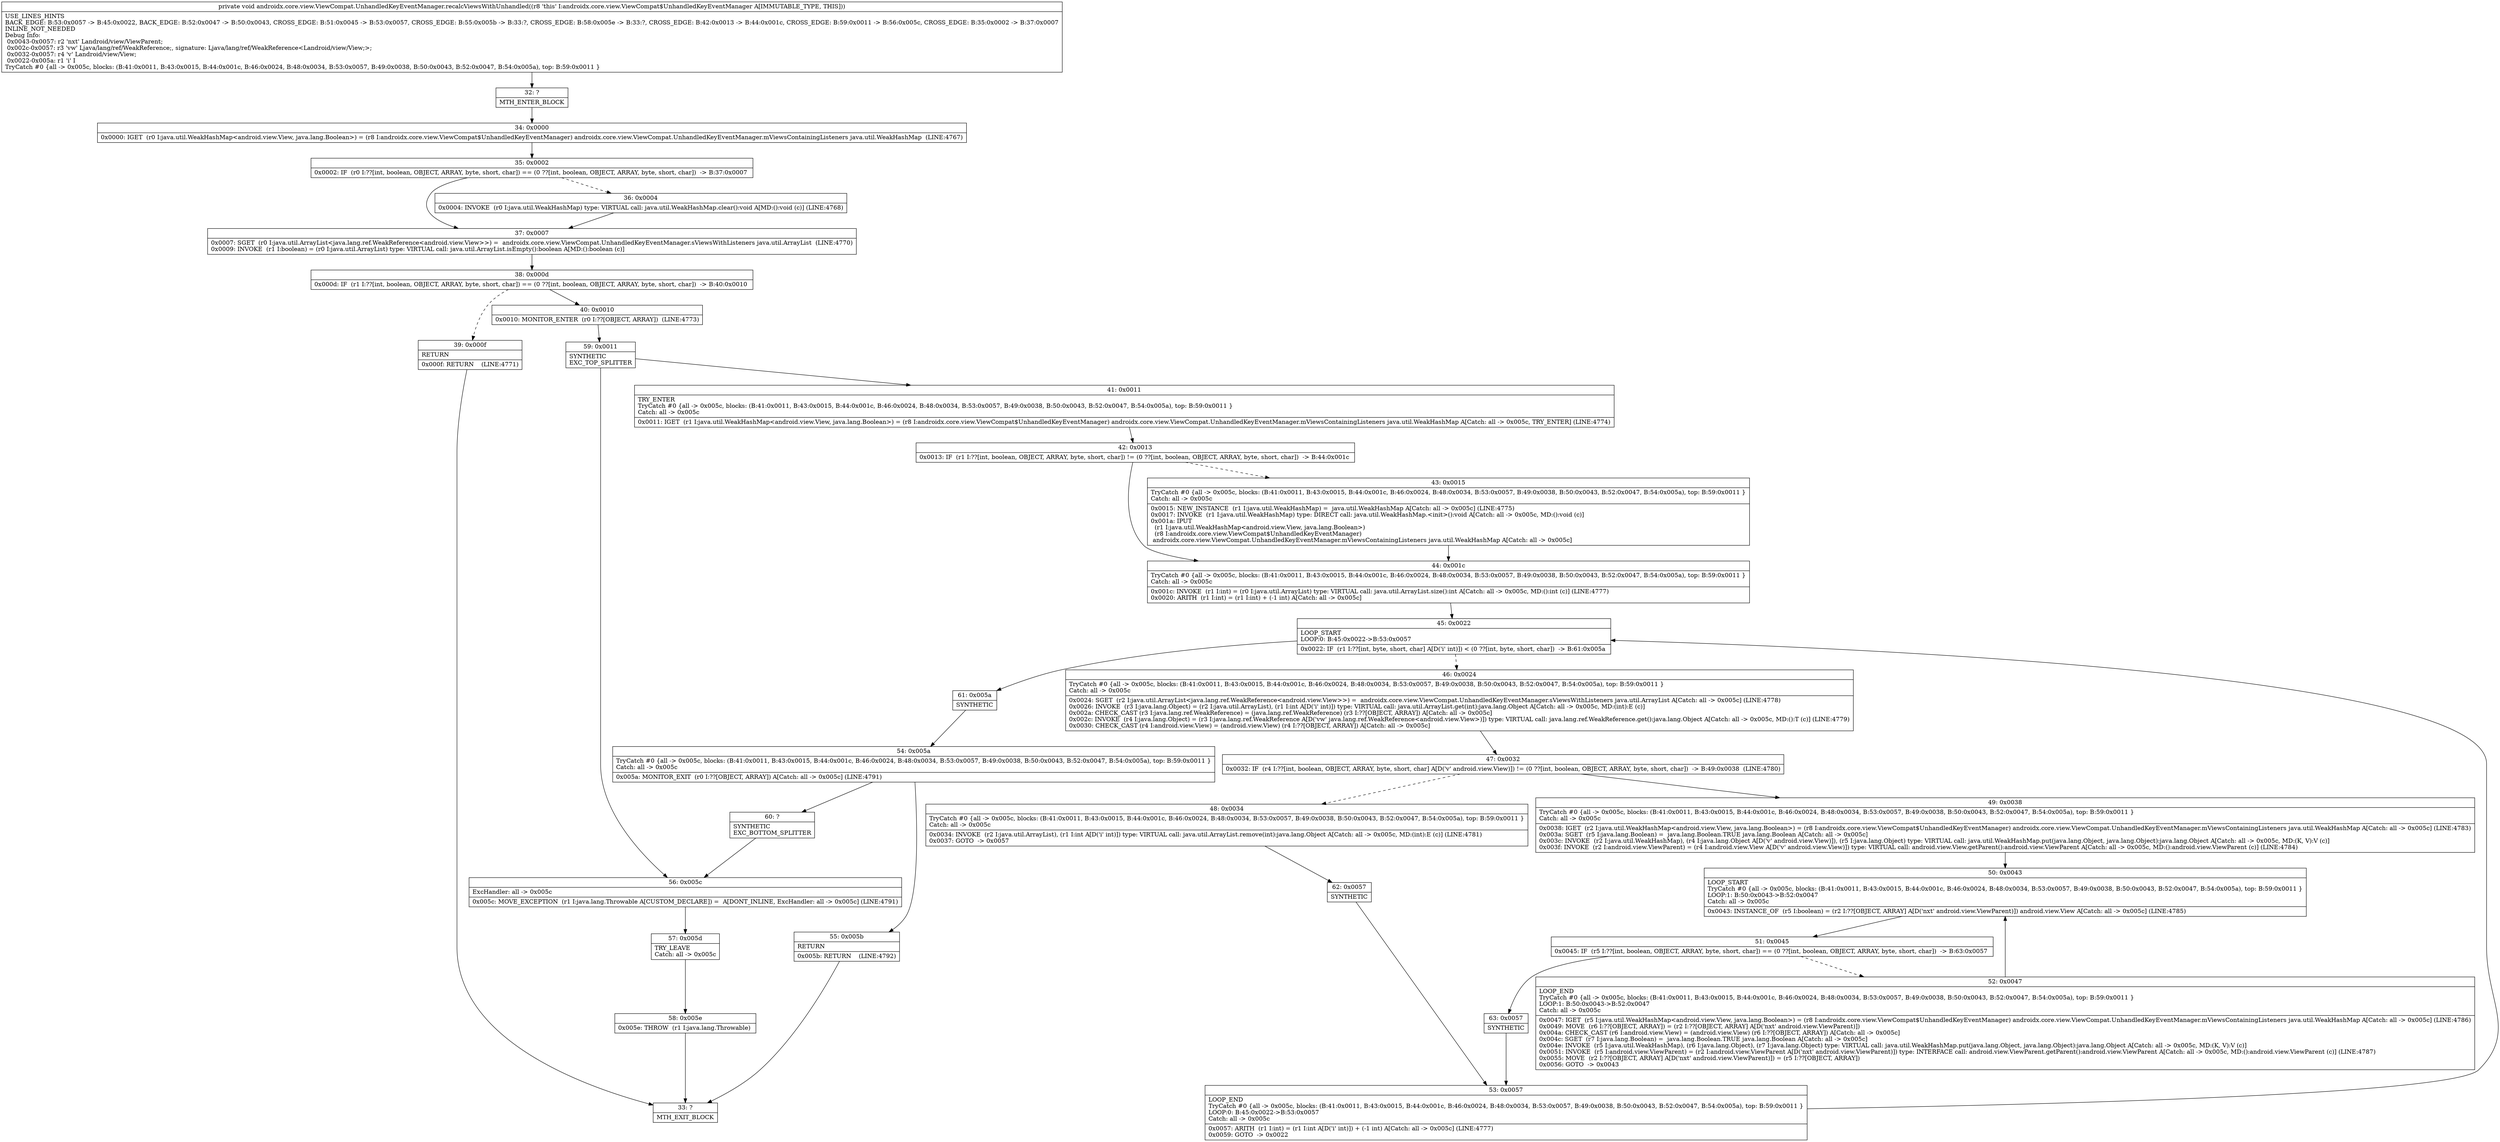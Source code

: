 digraph "CFG forandroidx.core.view.ViewCompat.UnhandledKeyEventManager.recalcViewsWithUnhandled()V" {
Node_32 [shape=record,label="{32\:\ ?|MTH_ENTER_BLOCK\l}"];
Node_34 [shape=record,label="{34\:\ 0x0000|0x0000: IGET  (r0 I:java.util.WeakHashMap\<android.view.View, java.lang.Boolean\>) = (r8 I:androidx.core.view.ViewCompat$UnhandledKeyEventManager) androidx.core.view.ViewCompat.UnhandledKeyEventManager.mViewsContainingListeners java.util.WeakHashMap  (LINE:4767)\l}"];
Node_35 [shape=record,label="{35\:\ 0x0002|0x0002: IF  (r0 I:??[int, boolean, OBJECT, ARRAY, byte, short, char]) == (0 ??[int, boolean, OBJECT, ARRAY, byte, short, char])  \-\> B:37:0x0007 \l}"];
Node_36 [shape=record,label="{36\:\ 0x0004|0x0004: INVOKE  (r0 I:java.util.WeakHashMap) type: VIRTUAL call: java.util.WeakHashMap.clear():void A[MD:():void (c)] (LINE:4768)\l}"];
Node_37 [shape=record,label="{37\:\ 0x0007|0x0007: SGET  (r0 I:java.util.ArrayList\<java.lang.ref.WeakReference\<android.view.View\>\>) =  androidx.core.view.ViewCompat.UnhandledKeyEventManager.sViewsWithListeners java.util.ArrayList  (LINE:4770)\l0x0009: INVOKE  (r1 I:boolean) = (r0 I:java.util.ArrayList) type: VIRTUAL call: java.util.ArrayList.isEmpty():boolean A[MD:():boolean (c)]\l}"];
Node_38 [shape=record,label="{38\:\ 0x000d|0x000d: IF  (r1 I:??[int, boolean, OBJECT, ARRAY, byte, short, char]) == (0 ??[int, boolean, OBJECT, ARRAY, byte, short, char])  \-\> B:40:0x0010 \l}"];
Node_39 [shape=record,label="{39\:\ 0x000f|RETURN\l|0x000f: RETURN    (LINE:4771)\l}"];
Node_33 [shape=record,label="{33\:\ ?|MTH_EXIT_BLOCK\l}"];
Node_40 [shape=record,label="{40\:\ 0x0010|0x0010: MONITOR_ENTER  (r0 I:??[OBJECT, ARRAY])  (LINE:4773)\l}"];
Node_59 [shape=record,label="{59\:\ 0x0011|SYNTHETIC\lEXC_TOP_SPLITTER\l}"];
Node_41 [shape=record,label="{41\:\ 0x0011|TRY_ENTER\lTryCatch #0 \{all \-\> 0x005c, blocks: (B:41:0x0011, B:43:0x0015, B:44:0x001c, B:46:0x0024, B:48:0x0034, B:53:0x0057, B:49:0x0038, B:50:0x0043, B:52:0x0047, B:54:0x005a), top: B:59:0x0011 \}\lCatch: all \-\> 0x005c\l|0x0011: IGET  (r1 I:java.util.WeakHashMap\<android.view.View, java.lang.Boolean\>) = (r8 I:androidx.core.view.ViewCompat$UnhandledKeyEventManager) androidx.core.view.ViewCompat.UnhandledKeyEventManager.mViewsContainingListeners java.util.WeakHashMap A[Catch: all \-\> 0x005c, TRY_ENTER] (LINE:4774)\l}"];
Node_42 [shape=record,label="{42\:\ 0x0013|0x0013: IF  (r1 I:??[int, boolean, OBJECT, ARRAY, byte, short, char]) != (0 ??[int, boolean, OBJECT, ARRAY, byte, short, char])  \-\> B:44:0x001c \l}"];
Node_43 [shape=record,label="{43\:\ 0x0015|TryCatch #0 \{all \-\> 0x005c, blocks: (B:41:0x0011, B:43:0x0015, B:44:0x001c, B:46:0x0024, B:48:0x0034, B:53:0x0057, B:49:0x0038, B:50:0x0043, B:52:0x0047, B:54:0x005a), top: B:59:0x0011 \}\lCatch: all \-\> 0x005c\l|0x0015: NEW_INSTANCE  (r1 I:java.util.WeakHashMap) =  java.util.WeakHashMap A[Catch: all \-\> 0x005c] (LINE:4775)\l0x0017: INVOKE  (r1 I:java.util.WeakHashMap) type: DIRECT call: java.util.WeakHashMap.\<init\>():void A[Catch: all \-\> 0x005c, MD:():void (c)]\l0x001a: IPUT  \l  (r1 I:java.util.WeakHashMap\<android.view.View, java.lang.Boolean\>)\l  (r8 I:androidx.core.view.ViewCompat$UnhandledKeyEventManager)\l androidx.core.view.ViewCompat.UnhandledKeyEventManager.mViewsContainingListeners java.util.WeakHashMap A[Catch: all \-\> 0x005c]\l}"];
Node_44 [shape=record,label="{44\:\ 0x001c|TryCatch #0 \{all \-\> 0x005c, blocks: (B:41:0x0011, B:43:0x0015, B:44:0x001c, B:46:0x0024, B:48:0x0034, B:53:0x0057, B:49:0x0038, B:50:0x0043, B:52:0x0047, B:54:0x005a), top: B:59:0x0011 \}\lCatch: all \-\> 0x005c\l|0x001c: INVOKE  (r1 I:int) = (r0 I:java.util.ArrayList) type: VIRTUAL call: java.util.ArrayList.size():int A[Catch: all \-\> 0x005c, MD:():int (c)] (LINE:4777)\l0x0020: ARITH  (r1 I:int) = (r1 I:int) + (\-1 int) A[Catch: all \-\> 0x005c]\l}"];
Node_45 [shape=record,label="{45\:\ 0x0022|LOOP_START\lLOOP:0: B:45:0x0022\-\>B:53:0x0057\l|0x0022: IF  (r1 I:??[int, byte, short, char] A[D('i' int)]) \< (0 ??[int, byte, short, char])  \-\> B:61:0x005a \l}"];
Node_46 [shape=record,label="{46\:\ 0x0024|TryCatch #0 \{all \-\> 0x005c, blocks: (B:41:0x0011, B:43:0x0015, B:44:0x001c, B:46:0x0024, B:48:0x0034, B:53:0x0057, B:49:0x0038, B:50:0x0043, B:52:0x0047, B:54:0x005a), top: B:59:0x0011 \}\lCatch: all \-\> 0x005c\l|0x0024: SGET  (r2 I:java.util.ArrayList\<java.lang.ref.WeakReference\<android.view.View\>\>) =  androidx.core.view.ViewCompat.UnhandledKeyEventManager.sViewsWithListeners java.util.ArrayList A[Catch: all \-\> 0x005c] (LINE:4778)\l0x0026: INVOKE  (r3 I:java.lang.Object) = (r2 I:java.util.ArrayList), (r1 I:int A[D('i' int)]) type: VIRTUAL call: java.util.ArrayList.get(int):java.lang.Object A[Catch: all \-\> 0x005c, MD:(int):E (c)]\l0x002a: CHECK_CAST (r3 I:java.lang.ref.WeakReference) = (java.lang.ref.WeakReference) (r3 I:??[OBJECT, ARRAY]) A[Catch: all \-\> 0x005c]\l0x002c: INVOKE  (r4 I:java.lang.Object) = (r3 I:java.lang.ref.WeakReference A[D('vw' java.lang.ref.WeakReference\<android.view.View\>)]) type: VIRTUAL call: java.lang.ref.WeakReference.get():java.lang.Object A[Catch: all \-\> 0x005c, MD:():T (c)] (LINE:4779)\l0x0030: CHECK_CAST (r4 I:android.view.View) = (android.view.View) (r4 I:??[OBJECT, ARRAY]) A[Catch: all \-\> 0x005c]\l}"];
Node_47 [shape=record,label="{47\:\ 0x0032|0x0032: IF  (r4 I:??[int, boolean, OBJECT, ARRAY, byte, short, char] A[D('v' android.view.View)]) != (0 ??[int, boolean, OBJECT, ARRAY, byte, short, char])  \-\> B:49:0x0038  (LINE:4780)\l}"];
Node_48 [shape=record,label="{48\:\ 0x0034|TryCatch #0 \{all \-\> 0x005c, blocks: (B:41:0x0011, B:43:0x0015, B:44:0x001c, B:46:0x0024, B:48:0x0034, B:53:0x0057, B:49:0x0038, B:50:0x0043, B:52:0x0047, B:54:0x005a), top: B:59:0x0011 \}\lCatch: all \-\> 0x005c\l|0x0034: INVOKE  (r2 I:java.util.ArrayList), (r1 I:int A[D('i' int)]) type: VIRTUAL call: java.util.ArrayList.remove(int):java.lang.Object A[Catch: all \-\> 0x005c, MD:(int):E (c)] (LINE:4781)\l0x0037: GOTO  \-\> 0x0057 \l}"];
Node_62 [shape=record,label="{62\:\ 0x0057|SYNTHETIC\l}"];
Node_53 [shape=record,label="{53\:\ 0x0057|LOOP_END\lTryCatch #0 \{all \-\> 0x005c, blocks: (B:41:0x0011, B:43:0x0015, B:44:0x001c, B:46:0x0024, B:48:0x0034, B:53:0x0057, B:49:0x0038, B:50:0x0043, B:52:0x0047, B:54:0x005a), top: B:59:0x0011 \}\lLOOP:0: B:45:0x0022\-\>B:53:0x0057\lCatch: all \-\> 0x005c\l|0x0057: ARITH  (r1 I:int) = (r1 I:int A[D('i' int)]) + (\-1 int) A[Catch: all \-\> 0x005c] (LINE:4777)\l0x0059: GOTO  \-\> 0x0022 \l}"];
Node_49 [shape=record,label="{49\:\ 0x0038|TryCatch #0 \{all \-\> 0x005c, blocks: (B:41:0x0011, B:43:0x0015, B:44:0x001c, B:46:0x0024, B:48:0x0034, B:53:0x0057, B:49:0x0038, B:50:0x0043, B:52:0x0047, B:54:0x005a), top: B:59:0x0011 \}\lCatch: all \-\> 0x005c\l|0x0038: IGET  (r2 I:java.util.WeakHashMap\<android.view.View, java.lang.Boolean\>) = (r8 I:androidx.core.view.ViewCompat$UnhandledKeyEventManager) androidx.core.view.ViewCompat.UnhandledKeyEventManager.mViewsContainingListeners java.util.WeakHashMap A[Catch: all \-\> 0x005c] (LINE:4783)\l0x003a: SGET  (r5 I:java.lang.Boolean) =  java.lang.Boolean.TRUE java.lang.Boolean A[Catch: all \-\> 0x005c]\l0x003c: INVOKE  (r2 I:java.util.WeakHashMap), (r4 I:java.lang.Object A[D('v' android.view.View)]), (r5 I:java.lang.Object) type: VIRTUAL call: java.util.WeakHashMap.put(java.lang.Object, java.lang.Object):java.lang.Object A[Catch: all \-\> 0x005c, MD:(K, V):V (c)]\l0x003f: INVOKE  (r2 I:android.view.ViewParent) = (r4 I:android.view.View A[D('v' android.view.View)]) type: VIRTUAL call: android.view.View.getParent():android.view.ViewParent A[Catch: all \-\> 0x005c, MD:():android.view.ViewParent (c)] (LINE:4784)\l}"];
Node_50 [shape=record,label="{50\:\ 0x0043|LOOP_START\lTryCatch #0 \{all \-\> 0x005c, blocks: (B:41:0x0011, B:43:0x0015, B:44:0x001c, B:46:0x0024, B:48:0x0034, B:53:0x0057, B:49:0x0038, B:50:0x0043, B:52:0x0047, B:54:0x005a), top: B:59:0x0011 \}\lLOOP:1: B:50:0x0043\-\>B:52:0x0047\lCatch: all \-\> 0x005c\l|0x0043: INSTANCE_OF  (r5 I:boolean) = (r2 I:??[OBJECT, ARRAY] A[D('nxt' android.view.ViewParent)]) android.view.View A[Catch: all \-\> 0x005c] (LINE:4785)\l}"];
Node_51 [shape=record,label="{51\:\ 0x0045|0x0045: IF  (r5 I:??[int, boolean, OBJECT, ARRAY, byte, short, char]) == (0 ??[int, boolean, OBJECT, ARRAY, byte, short, char])  \-\> B:63:0x0057 \l}"];
Node_52 [shape=record,label="{52\:\ 0x0047|LOOP_END\lTryCatch #0 \{all \-\> 0x005c, blocks: (B:41:0x0011, B:43:0x0015, B:44:0x001c, B:46:0x0024, B:48:0x0034, B:53:0x0057, B:49:0x0038, B:50:0x0043, B:52:0x0047, B:54:0x005a), top: B:59:0x0011 \}\lLOOP:1: B:50:0x0043\-\>B:52:0x0047\lCatch: all \-\> 0x005c\l|0x0047: IGET  (r5 I:java.util.WeakHashMap\<android.view.View, java.lang.Boolean\>) = (r8 I:androidx.core.view.ViewCompat$UnhandledKeyEventManager) androidx.core.view.ViewCompat.UnhandledKeyEventManager.mViewsContainingListeners java.util.WeakHashMap A[Catch: all \-\> 0x005c] (LINE:4786)\l0x0049: MOVE  (r6 I:??[OBJECT, ARRAY]) = (r2 I:??[OBJECT, ARRAY] A[D('nxt' android.view.ViewParent)]) \l0x004a: CHECK_CAST (r6 I:android.view.View) = (android.view.View) (r6 I:??[OBJECT, ARRAY]) A[Catch: all \-\> 0x005c]\l0x004c: SGET  (r7 I:java.lang.Boolean) =  java.lang.Boolean.TRUE java.lang.Boolean A[Catch: all \-\> 0x005c]\l0x004e: INVOKE  (r5 I:java.util.WeakHashMap), (r6 I:java.lang.Object), (r7 I:java.lang.Object) type: VIRTUAL call: java.util.WeakHashMap.put(java.lang.Object, java.lang.Object):java.lang.Object A[Catch: all \-\> 0x005c, MD:(K, V):V (c)]\l0x0051: INVOKE  (r5 I:android.view.ViewParent) = (r2 I:android.view.ViewParent A[D('nxt' android.view.ViewParent)]) type: INTERFACE call: android.view.ViewParent.getParent():android.view.ViewParent A[Catch: all \-\> 0x005c, MD:():android.view.ViewParent (c)] (LINE:4787)\l0x0055: MOVE  (r2 I:??[OBJECT, ARRAY] A[D('nxt' android.view.ViewParent)]) = (r5 I:??[OBJECT, ARRAY]) \l0x0056: GOTO  \-\> 0x0043 \l}"];
Node_63 [shape=record,label="{63\:\ 0x0057|SYNTHETIC\l}"];
Node_61 [shape=record,label="{61\:\ 0x005a|SYNTHETIC\l}"];
Node_54 [shape=record,label="{54\:\ 0x005a|TryCatch #0 \{all \-\> 0x005c, blocks: (B:41:0x0011, B:43:0x0015, B:44:0x001c, B:46:0x0024, B:48:0x0034, B:53:0x0057, B:49:0x0038, B:50:0x0043, B:52:0x0047, B:54:0x005a), top: B:59:0x0011 \}\lCatch: all \-\> 0x005c\l|0x005a: MONITOR_EXIT  (r0 I:??[OBJECT, ARRAY]) A[Catch: all \-\> 0x005c] (LINE:4791)\l}"];
Node_55 [shape=record,label="{55\:\ 0x005b|RETURN\l|0x005b: RETURN    (LINE:4792)\l}"];
Node_60 [shape=record,label="{60\:\ ?|SYNTHETIC\lEXC_BOTTOM_SPLITTER\l}"];
Node_56 [shape=record,label="{56\:\ 0x005c|ExcHandler: all \-\> 0x005c\l|0x005c: MOVE_EXCEPTION  (r1 I:java.lang.Throwable A[CUSTOM_DECLARE]) =  A[DONT_INLINE, ExcHandler: all \-\> 0x005c] (LINE:4791)\l}"];
Node_57 [shape=record,label="{57\:\ 0x005d|TRY_LEAVE\lCatch: all \-\> 0x005c\l}"];
Node_58 [shape=record,label="{58\:\ 0x005e|0x005e: THROW  (r1 I:java.lang.Throwable) \l}"];
MethodNode[shape=record,label="{private void androidx.core.view.ViewCompat.UnhandledKeyEventManager.recalcViewsWithUnhandled((r8 'this' I:androidx.core.view.ViewCompat$UnhandledKeyEventManager A[IMMUTABLE_TYPE, THIS]))  | USE_LINES_HINTS\lBACK_EDGE: B:53:0x0057 \-\> B:45:0x0022, BACK_EDGE: B:52:0x0047 \-\> B:50:0x0043, CROSS_EDGE: B:51:0x0045 \-\> B:53:0x0057, CROSS_EDGE: B:55:0x005b \-\> B:33:?, CROSS_EDGE: B:58:0x005e \-\> B:33:?, CROSS_EDGE: B:42:0x0013 \-\> B:44:0x001c, CROSS_EDGE: B:59:0x0011 \-\> B:56:0x005c, CROSS_EDGE: B:35:0x0002 \-\> B:37:0x0007\lINLINE_NOT_NEEDED\lDebug Info:\l  0x0043\-0x0057: r2 'nxt' Landroid\/view\/ViewParent;\l  0x002c\-0x0057: r3 'vw' Ljava\/lang\/ref\/WeakReference;, signature: Ljava\/lang\/ref\/WeakReference\<Landroid\/view\/View;\>;\l  0x0032\-0x0057: r4 'v' Landroid\/view\/View;\l  0x0022\-0x005a: r1 'i' I\lTryCatch #0 \{all \-\> 0x005c, blocks: (B:41:0x0011, B:43:0x0015, B:44:0x001c, B:46:0x0024, B:48:0x0034, B:53:0x0057, B:49:0x0038, B:50:0x0043, B:52:0x0047, B:54:0x005a), top: B:59:0x0011 \}\l}"];
MethodNode -> Node_32;Node_32 -> Node_34;
Node_34 -> Node_35;
Node_35 -> Node_36[style=dashed];
Node_35 -> Node_37;
Node_36 -> Node_37;
Node_37 -> Node_38;
Node_38 -> Node_39[style=dashed];
Node_38 -> Node_40;
Node_39 -> Node_33;
Node_40 -> Node_59;
Node_59 -> Node_41;
Node_59 -> Node_56;
Node_41 -> Node_42;
Node_42 -> Node_43[style=dashed];
Node_42 -> Node_44;
Node_43 -> Node_44;
Node_44 -> Node_45;
Node_45 -> Node_46[style=dashed];
Node_45 -> Node_61;
Node_46 -> Node_47;
Node_47 -> Node_48[style=dashed];
Node_47 -> Node_49;
Node_48 -> Node_62;
Node_62 -> Node_53;
Node_53 -> Node_45;
Node_49 -> Node_50;
Node_50 -> Node_51;
Node_51 -> Node_52[style=dashed];
Node_51 -> Node_63;
Node_52 -> Node_50;
Node_63 -> Node_53;
Node_61 -> Node_54;
Node_54 -> Node_55;
Node_54 -> Node_60;
Node_55 -> Node_33;
Node_60 -> Node_56;
Node_56 -> Node_57;
Node_57 -> Node_58;
Node_58 -> Node_33;
}

